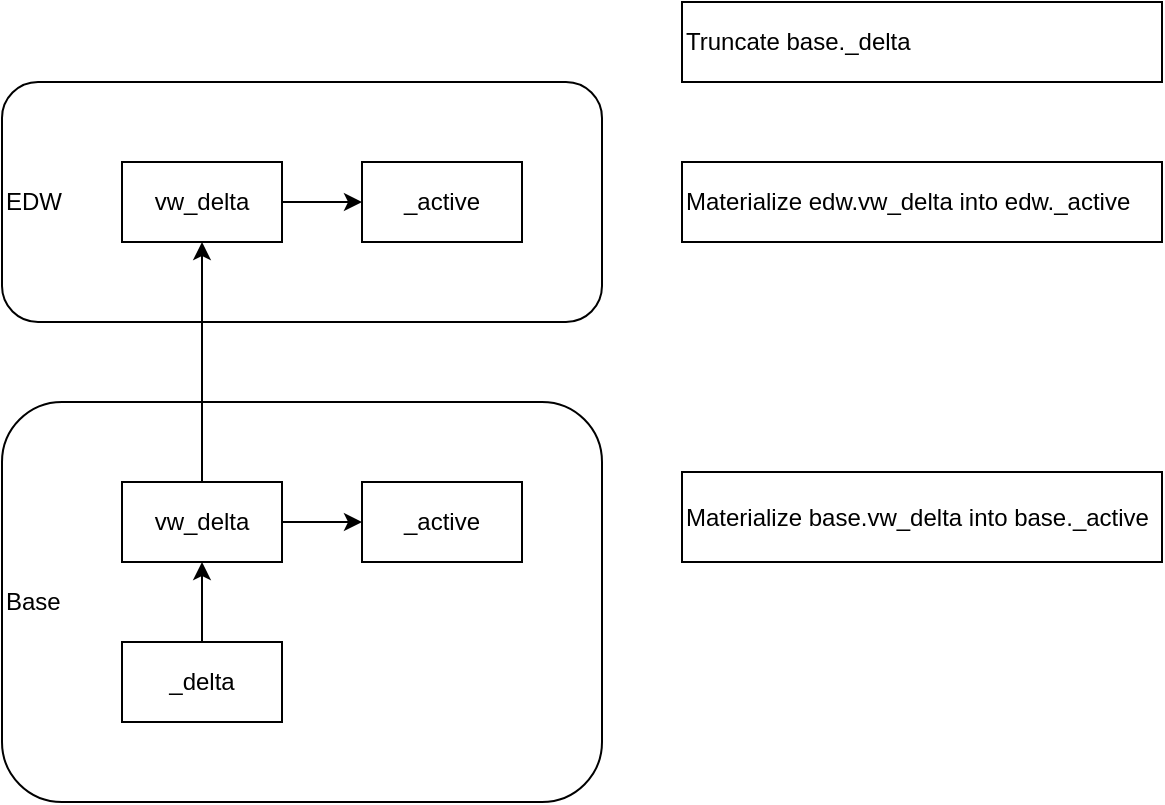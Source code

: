 <mxfile>
    <diagram name="Copy of Page-1" id="JKMI9oRPu-A73O5QVIaz">
        <mxGraphModel dx="771" dy="926" grid="1" gridSize="10" guides="1" tooltips="1" connect="1" arrows="1" fold="1" page="1" pageScale="1" pageWidth="850" pageHeight="1100" math="0" shadow="0">
            <root>
                <mxCell id="0_V3_beaj-7G9e6yYEle-0"/>
                <mxCell id="0_V3_beaj-7G9e6yYEle-1" parent="0_V3_beaj-7G9e6yYEle-0"/>
                <mxCell id="0_V3_beaj-7G9e6yYEle-9" value="EDW" style="rounded=1;whiteSpace=wrap;html=1;align=left;" vertex="1" parent="0_V3_beaj-7G9e6yYEle-1">
                    <mxGeometry x="60" y="320" width="300" height="120" as="geometry"/>
                </mxCell>
                <mxCell id="0_V3_beaj-7G9e6yYEle-3" value="Base" style="rounded=1;whiteSpace=wrap;html=1;align=left;" vertex="1" parent="0_V3_beaj-7G9e6yYEle-1">
                    <mxGeometry x="60" y="480" width="300" height="200" as="geometry"/>
                </mxCell>
                <mxCell id="0_V3_beaj-7G9e6yYEle-4" value="" style="edgeStyle=none;html=1;exitX=1;exitY=0.5;exitDx=0;exitDy=0;" edge="1" parent="0_V3_beaj-7G9e6yYEle-1" source="0_V3_beaj-7G9e6yYEle-15" target="0_V3_beaj-7G9e6yYEle-8">
                    <mxGeometry relative="1" as="geometry"/>
                </mxCell>
                <mxCell id="0_V3_beaj-7G9e6yYEle-5" style="edgeStyle=none;html=1;exitX=0.5;exitY=0;exitDx=0;exitDy=0;entryX=0.5;entryY=1;entryDx=0;entryDy=0;" edge="1" parent="0_V3_beaj-7G9e6yYEle-1" source="0_V3_beaj-7G9e6yYEle-7" target="0_V3_beaj-7G9e6yYEle-15">
                    <mxGeometry relative="1" as="geometry"/>
                </mxCell>
                <mxCell id="0_V3_beaj-7G9e6yYEle-6" style="edgeStyle=orthogonalEdgeStyle;html=1;exitX=0.5;exitY=0;exitDx=0;exitDy=0;entryX=0.5;entryY=1;entryDx=0;entryDy=0;" edge="1" parent="0_V3_beaj-7G9e6yYEle-1" source="0_V3_beaj-7G9e6yYEle-15" target="0_V3_beaj-7G9e6yYEle-11">
                    <mxGeometry relative="1" as="geometry">
                        <mxPoint x="100" y="370" as="targetPoint"/>
                        <Array as="points">
                            <mxPoint x="160" y="480"/>
                            <mxPoint x="160" y="480"/>
                        </Array>
                    </mxGeometry>
                </mxCell>
                <mxCell id="0_V3_beaj-7G9e6yYEle-7" value="_delta" style="rounded=0;whiteSpace=wrap;html=1;" vertex="1" parent="0_V3_beaj-7G9e6yYEle-1">
                    <mxGeometry x="120" y="600" width="80" height="40" as="geometry"/>
                </mxCell>
                <mxCell id="0_V3_beaj-7G9e6yYEle-8" value="_active" style="rounded=0;whiteSpace=wrap;html=1;" vertex="1" parent="0_V3_beaj-7G9e6yYEle-1">
                    <mxGeometry x="240" y="520" width="80" height="40" as="geometry"/>
                </mxCell>
                <mxCell id="0_V3_beaj-7G9e6yYEle-10" value="" style="edgeStyle=none;html=1;" edge="1" parent="0_V3_beaj-7G9e6yYEle-1" source="0_V3_beaj-7G9e6yYEle-11" target="0_V3_beaj-7G9e6yYEle-12">
                    <mxGeometry relative="1" as="geometry"/>
                </mxCell>
                <mxCell id="0_V3_beaj-7G9e6yYEle-11" value="vw_delta" style="rounded=0;whiteSpace=wrap;html=1;" vertex="1" parent="0_V3_beaj-7G9e6yYEle-1">
                    <mxGeometry x="120" y="360" width="80" height="40" as="geometry"/>
                </mxCell>
                <mxCell id="0_V3_beaj-7G9e6yYEle-12" value="_active" style="rounded=0;whiteSpace=wrap;html=1;" vertex="1" parent="0_V3_beaj-7G9e6yYEle-1">
                    <mxGeometry x="240" y="360" width="80" height="40" as="geometry"/>
                </mxCell>
                <mxCell id="0_V3_beaj-7G9e6yYEle-15" value="vw_delta" style="rounded=0;whiteSpace=wrap;html=1;" vertex="1" parent="0_V3_beaj-7G9e6yYEle-1">
                    <mxGeometry x="120" y="520" width="80" height="40" as="geometry"/>
                </mxCell>
                <mxCell id="0_V3_beaj-7G9e6yYEle-18" value="Materialize base.vw_delta into base._active" style="rounded=0;whiteSpace=wrap;html=1;align=left;" vertex="1" parent="0_V3_beaj-7G9e6yYEle-1">
                    <mxGeometry x="400" y="515" width="240" height="45" as="geometry"/>
                </mxCell>
                <mxCell id="0_V3_beaj-7G9e6yYEle-21" value="Materialize edw.vw_delta into edw._active" style="rounded=0;whiteSpace=wrap;html=1;align=left;labelPosition=center;verticalLabelPosition=middle;verticalAlign=middle;" vertex="1" parent="0_V3_beaj-7G9e6yYEle-1">
                    <mxGeometry x="400" y="360" width="240" height="40" as="geometry"/>
                </mxCell>
                <mxCell id="0_V3_beaj-7G9e6yYEle-22" value="Truncate base._delta" style="rounded=0;whiteSpace=wrap;html=1;align=left;" vertex="1" parent="0_V3_beaj-7G9e6yYEle-1">
                    <mxGeometry x="400" y="280" width="240" height="40" as="geometry"/>
                </mxCell>
            </root>
        </mxGraphModel>
    </diagram>
    <diagram id="Nzuk6BCiQaYigjXfhCQv" name="Page-1">
        <mxGraphModel dx="1621" dy="2026" grid="1" gridSize="10" guides="1" tooltips="1" connect="1" arrows="1" fold="1" page="1" pageScale="1" pageWidth="850" pageHeight="1100" math="0" shadow="0">
            <root>
                <mxCell id="0"/>
                <mxCell id="1" parent="0"/>
                <mxCell id="12" value="INTM" style="rounded=1;whiteSpace=wrap;html=1;align=left;" vertex="1" parent="1">
                    <mxGeometry x="-10" y="210" width="470" height="220" as="geometry"/>
                </mxCell>
                <mxCell id="7" value="Base" style="rounded=1;whiteSpace=wrap;html=1;align=left;" vertex="1" parent="1">
                    <mxGeometry x="-10" y="490" width="470" height="220" as="geometry"/>
                </mxCell>
                <mxCell id="4" value="" style="edgeStyle=none;html=1;exitX=1;exitY=0.5;exitDx=0;exitDy=0;" edge="1" parent="1" source="17" target="3">
                    <mxGeometry relative="1" as="geometry"/>
                </mxCell>
                <mxCell id="16" style="edgeStyle=none;html=1;exitX=0.5;exitY=0;exitDx=0;exitDy=0;entryX=0.5;entryY=1;entryDx=0;entryDy=0;" edge="1" parent="1" source="2" target="17">
                    <mxGeometry relative="1" as="geometry"/>
                </mxCell>
                <mxCell id="20" style="edgeStyle=orthogonalEdgeStyle;html=1;exitX=0;exitY=0.5;exitDx=0;exitDy=0;entryX=0.5;entryY=1;entryDx=0;entryDy=0;" edge="1" parent="1" source="2" target="14">
                    <mxGeometry relative="1" as="geometry">
                        <Array as="points">
                            <mxPoint x="100" y="640"/>
                        </Array>
                    </mxGeometry>
                </mxCell>
                <mxCell id="2" value="_delta" style="rounded=0;whiteSpace=wrap;html=1;" vertex="1" parent="1">
                    <mxGeometry x="110" y="610" width="120" height="60" as="geometry"/>
                </mxCell>
                <mxCell id="3" value="_active" style="rounded=0;whiteSpace=wrap;html=1;" vertex="1" parent="1">
                    <mxGeometry x="310" y="520" width="120" height="60" as="geometry"/>
                </mxCell>
                <mxCell id="8" value="EDW" style="rounded=1;whiteSpace=wrap;html=1;align=left;" vertex="1" parent="1">
                    <mxGeometry x="-10" y="-70" width="470" height="220" as="geometry"/>
                </mxCell>
                <mxCell id="9" value="" style="edgeStyle=none;html=1;" edge="1" parent="1" source="10" target="11">
                    <mxGeometry relative="1" as="geometry"/>
                </mxCell>
                <mxCell id="10" value="vw_delta" style="rounded=0;whiteSpace=wrap;html=1;" vertex="1" parent="1">
                    <mxGeometry x="110" width="120" height="60" as="geometry"/>
                </mxCell>
                <mxCell id="11" value="_active" style="rounded=0;whiteSpace=wrap;html=1;" vertex="1" parent="1">
                    <mxGeometry x="310" width="120" height="60" as="geometry"/>
                </mxCell>
                <mxCell id="22" value="" style="edgeStyle=orthogonalEdgeStyle;html=1;" edge="1" parent="1" source="14" target="21">
                    <mxGeometry relative="1" as="geometry"/>
                </mxCell>
                <mxCell id="14" value="_delta" style="rounded=0;whiteSpace=wrap;html=1;" vertex="1" parent="1">
                    <mxGeometry x="40" y="310" width="120" height="60" as="geometry"/>
                </mxCell>
                <mxCell id="17" value="vw_delta" style="rounded=0;whiteSpace=wrap;html=1;" vertex="1" parent="1">
                    <mxGeometry x="110" y="520" width="120" height="60" as="geometry"/>
                </mxCell>
                <mxCell id="23" style="edgeStyle=orthogonalEdgeStyle;html=1;exitX=0.5;exitY=0;exitDx=0;exitDy=0;entryX=0.5;entryY=1;entryDx=0;entryDy=0;" edge="1" parent="1" source="21" target="10">
                    <mxGeometry relative="1" as="geometry">
                        <Array as="points">
                            <mxPoint x="100" y="180"/>
                            <mxPoint x="170" y="180"/>
                        </Array>
                    </mxGeometry>
                </mxCell>
                <mxCell id="21" value="vw_delta" style="rounded=0;whiteSpace=wrap;html=1;" vertex="1" parent="1">
                    <mxGeometry x="40" y="230" width="120" height="60" as="geometry"/>
                </mxCell>
                <mxCell id="24" value="Materialize base_delta into base_active" style="rounded=0;whiteSpace=wrap;html=1;align=left;" vertex="1" parent="1">
                    <mxGeometry x="480" y="510" width="320" height="50" as="geometry"/>
                </mxCell>
                <mxCell id="25" value="Insert base_delta into intm_delta" style="rounded=0;whiteSpace=wrap;html=1;align=left;" vertex="1" parent="1">
                    <mxGeometry x="480" y="440" width="320" height="50" as="geometry"/>
                </mxCell>
                <mxCell id="26" value="Truncate base_delta" style="rounded=0;whiteSpace=wrap;html=1;align=left;" vertex="1" parent="1">
                    <mxGeometry x="480" y="370" width="320" height="50" as="geometry"/>
                </mxCell>
                <mxCell id="27" value="Materialize intm_delta into edw_active" style="rounded=0;whiteSpace=wrap;html=1;align=left;labelPosition=center;verticalLabelPosition=middle;verticalAlign=middle;" vertex="1" parent="1">
                    <mxGeometry x="480" y="190" width="320" height="50" as="geometry"/>
                </mxCell>
                <mxCell id="28" value="Truncate intm_delta" style="rounded=0;whiteSpace=wrap;html=1;align=left;" vertex="1" parent="1">
                    <mxGeometry x="480" y="120" width="320" height="50" as="geometry"/>
                </mxCell>
            </root>
        </mxGraphModel>
    </diagram>
</mxfile>